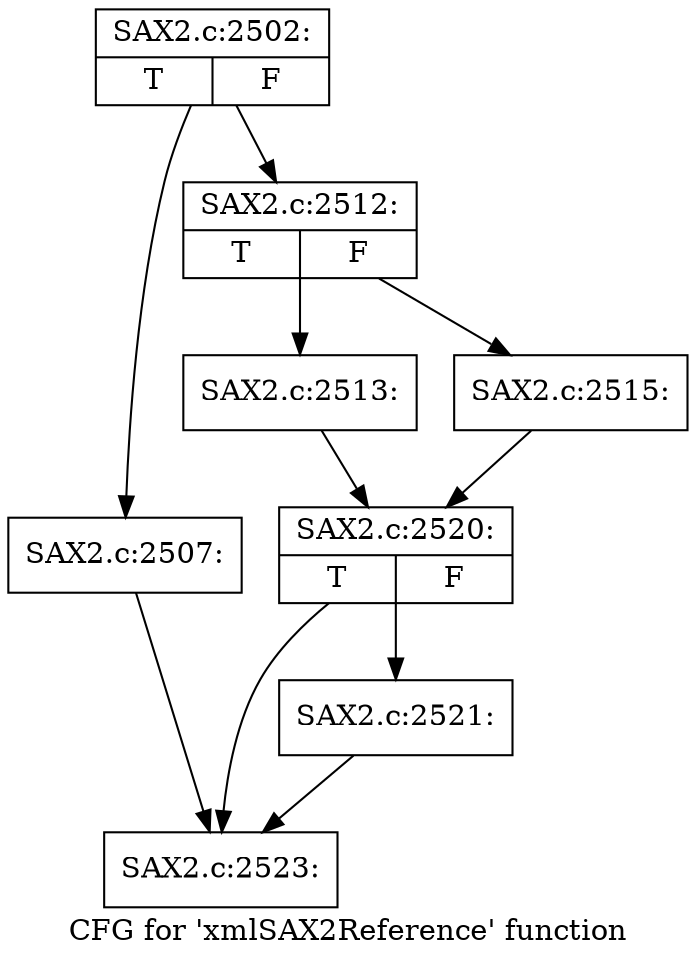 digraph "CFG for 'xmlSAX2Reference' function" {
	label="CFG for 'xmlSAX2Reference' function";

	Node0x55f4ae792290 [shape=record,label="{SAX2.c:2502:|{<s0>T|<s1>F}}"];
	Node0x55f4ae792290 -> Node0x55f4ae795710;
	Node0x55f4ae792290 -> Node0x55f4ae795760;
	Node0x55f4ae795710 [shape=record,label="{SAX2.c:2507:}"];
	Node0x55f4ae795710 -> Node0x55f4ae797060;
	Node0x55f4ae795760 [shape=record,label="{SAX2.c:2512:|{<s0>T|<s1>F}}"];
	Node0x55f4ae795760 -> Node0x55f4ae795b10;
	Node0x55f4ae795760 -> Node0x55f4ae795bb0;
	Node0x55f4ae795b10 [shape=record,label="{SAX2.c:2513:}"];
	Node0x55f4ae795b10 -> Node0x55f4ae795b60;
	Node0x55f4ae795bb0 [shape=record,label="{SAX2.c:2515:}"];
	Node0x55f4ae795bb0 -> Node0x55f4ae795b60;
	Node0x55f4ae795b60 [shape=record,label="{SAX2.c:2520:|{<s0>T|<s1>F}}"];
	Node0x55f4ae795b60 -> Node0x55f4ae797010;
	Node0x55f4ae795b60 -> Node0x55f4ae797060;
	Node0x55f4ae797010 [shape=record,label="{SAX2.c:2521:}"];
	Node0x55f4ae797010 -> Node0x55f4ae797060;
	Node0x55f4ae797060 [shape=record,label="{SAX2.c:2523:}"];
}
